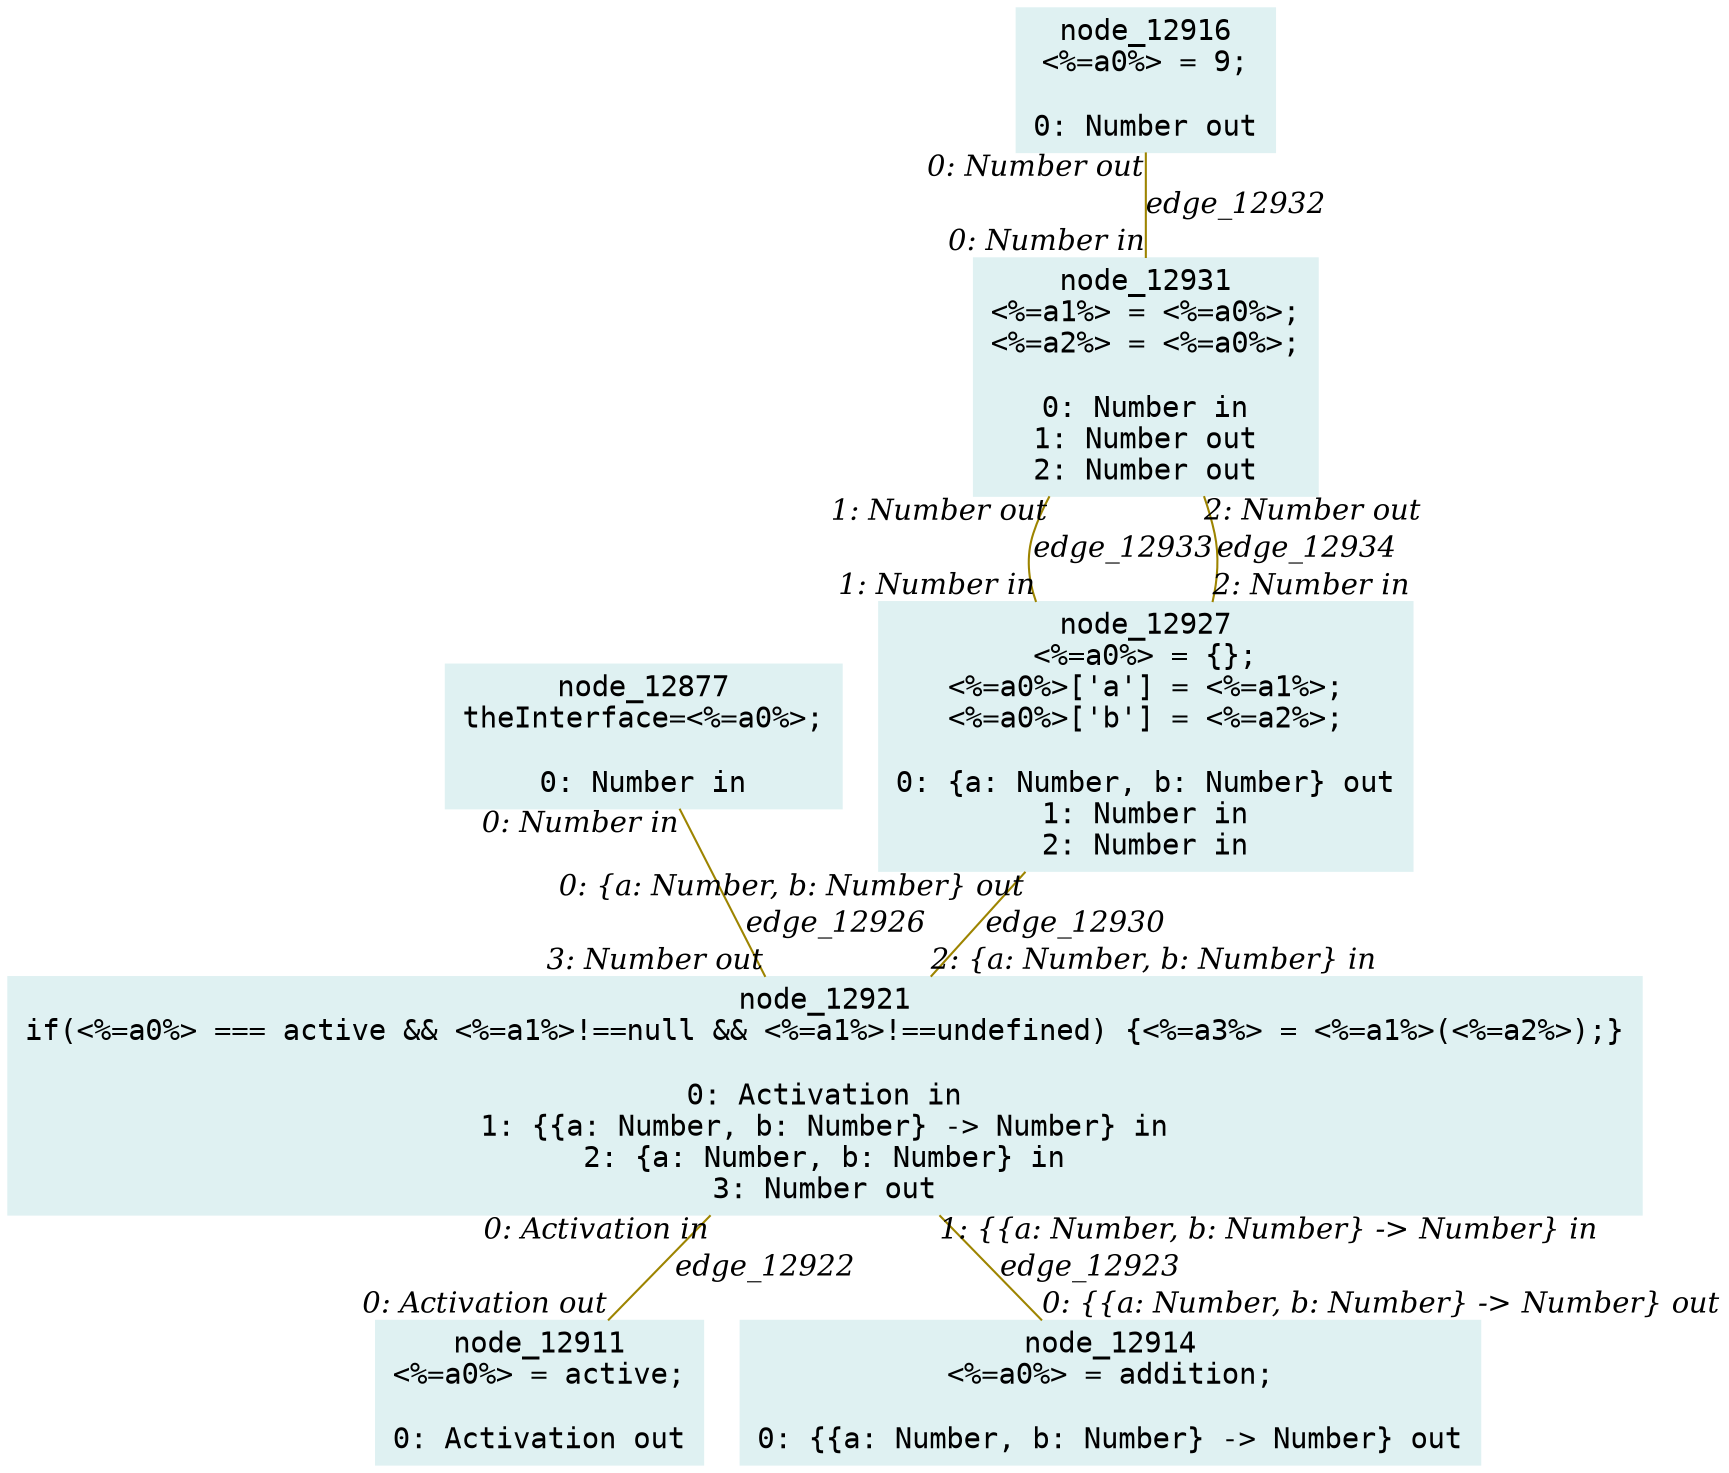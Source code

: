 digraph g{node_12877 [shape="box", style="filled", color="#dff1f2", fontname="Courier", label="node_12877
theInterface=<%=a0%>;

0: Number in" ]
node_12911 [shape="box", style="filled", color="#dff1f2", fontname="Courier", label="node_12911
<%=a0%> = active;

0: Activation out" ]
node_12914 [shape="box", style="filled", color="#dff1f2", fontname="Courier", label="node_12914
<%=a0%> = addition;

0: {{a: Number, b: Number} -> Number} out" ]
node_12916 [shape="box", style="filled", color="#dff1f2", fontname="Courier", label="node_12916
<%=a0%> = 9;

0: Number out" ]
node_12921 [shape="box", style="filled", color="#dff1f2", fontname="Courier", label="node_12921
if(<%=a0%> === active && <%=a1%>!==null && <%=a1%>!==undefined) {<%=a3%> = <%=a1%>(<%=a2%>);}

0: Activation in
1: {{a: Number, b: Number} -> Number} in
2: {a: Number, b: Number} in
3: Number out" ]
node_12927 [shape="box", style="filled", color="#dff1f2", fontname="Courier", label="node_12927
<%=a0%> = {};
<%=a0%>['a'] = <%=a1%>;
<%=a0%>['b'] = <%=a2%>;

0: {a: Number, b: Number} out
1: Number in
2: Number in" ]
node_12931 [shape="box", style="filled", color="#dff1f2", fontname="Courier", label="node_12931
<%=a1%> = <%=a0%>;
<%=a2%> = <%=a0%>;

0: Number in
1: Number out
2: Number out" ]
node_12921 -> node_12911 [dir=none, arrowHead=none, fontname="Times-Italic", arrowsize=1, color="#9d8400", label="edge_12922",  headlabel="0: Activation out", taillabel="0: Activation in" ]
node_12921 -> node_12914 [dir=none, arrowHead=none, fontname="Times-Italic", arrowsize=1, color="#9d8400", label="edge_12923",  headlabel="0: {{a: Number, b: Number} -> Number} out", taillabel="1: {{a: Number, b: Number} -> Number} in" ]
node_12877 -> node_12921 [dir=none, arrowHead=none, fontname="Times-Italic", arrowsize=1, color="#9d8400", label="edge_12926",  headlabel="3: Number out", taillabel="0: Number in" ]
node_12927 -> node_12921 [dir=none, arrowHead=none, fontname="Times-Italic", arrowsize=1, color="#9d8400", label="edge_12930",  headlabel="2: {a: Number, b: Number} in", taillabel="0: {a: Number, b: Number} out" ]
node_12916 -> node_12931 [dir=none, arrowHead=none, fontname="Times-Italic", arrowsize=1, color="#9d8400", label="edge_12932",  headlabel="0: Number in", taillabel="0: Number out" ]
node_12931 -> node_12927 [dir=none, arrowHead=none, fontname="Times-Italic", arrowsize=1, color="#9d8400", label="edge_12933",  headlabel="1: Number in", taillabel="1: Number out" ]
node_12931 -> node_12927 [dir=none, arrowHead=none, fontname="Times-Italic", arrowsize=1, color="#9d8400", label="edge_12934",  headlabel="2: Number in", taillabel="2: Number out" ]
}